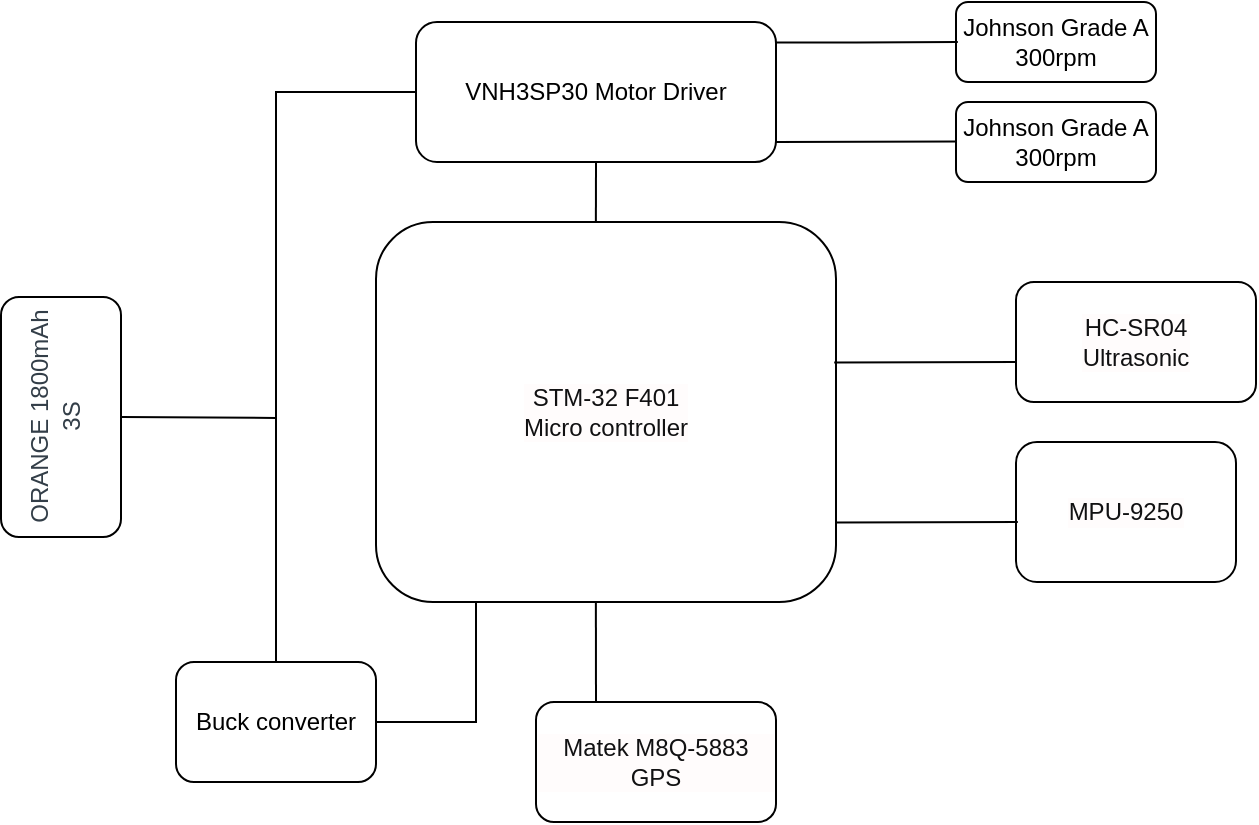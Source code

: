 <mxfile version="17.5.0" type="device"><diagram id="B095lPG-_4MU9BpSfTT3" name="Page-1"><mxGraphModel dx="1453" dy="820" grid="1" gridSize="10" guides="1" tooltips="1" connect="1" arrows="1" fold="1" page="1" pageScale="1" pageWidth="850" pageHeight="1100" math="0" shadow="0"><root><mxCell id="0"/><mxCell id="1" parent="0"/><mxCell id="uYIiVFCoQzqRn4Q6k0h5-3" value="STM-32 F401&lt;br&gt;Micro controller" style="rounded=1;whiteSpace=wrap;html=1;labelBackgroundColor=#FFFCFC;fontColor=#111112;" parent="1" vertex="1"><mxGeometry x="290" y="130" width="230" height="190" as="geometry"/></mxCell><mxCell id="uYIiVFCoQzqRn4Q6k0h5-4" value="HC-SR04&lt;br&gt;Ultrasonic" style="rounded=1;whiteSpace=wrap;html=1;labelBackgroundColor=#FFFCFC;fontColor=#111112;" parent="1" vertex="1"><mxGeometry x="610" y="160" width="120" height="60" as="geometry"/></mxCell><mxCell id="uYIiVFCoQzqRn4Q6k0h5-5" value="MPU-9250" style="rounded=1;whiteSpace=wrap;html=1;labelBackgroundColor=#FFFCFC;fontColor=#111112;" parent="1" vertex="1"><mxGeometry x="610" y="240" width="110" height="70" as="geometry"/></mxCell><mxCell id="uYIiVFCoQzqRn4Q6k0h5-6" value="Matek M8Q-5883 GPS" style="rounded=1;whiteSpace=wrap;html=1;labelBackgroundColor=#FFFCFC;fontColor=#111112;" parent="1" vertex="1"><mxGeometry x="370" y="370" width="120" height="60" as="geometry"/></mxCell><mxCell id="L6UKvNgGxVhYIC0zaSP9-7" style="edgeStyle=none;rounded=0;orthogonalLoop=1;jettySize=auto;html=1;exitX=0.5;exitY=1;exitDx=0;exitDy=0;endArrow=none;endFill=0;entryX=0;entryY=0.5;entryDx=0;entryDy=0;" edge="1" parent="1" source="tK23bqZ6_Czorj_P_Bk--1" target="tK23bqZ6_Czorj_P_Bk--6"><mxGeometry relative="1" as="geometry"><mxPoint x="300" y="110" as="targetPoint"/><Array as="points"><mxPoint x="240" y="228"/><mxPoint x="240" y="65"/></Array></mxGeometry></mxCell><mxCell id="tK23bqZ6_Czorj_P_Bk--1" value="&lt;p style=&quot;box-sizing: border-box ; margin-top: 0px ; margin-bottom: 0.48em ; line-height: 1.28em ; color: rgb(51 , 62 , 72)&quot;&gt;&lt;font style=&quot;line-height: 1.2 ; font-size: 12px&quot;&gt;ORANGE 1800mAh 3S&lt;/font&gt;&lt;/p&gt;" style="rounded=1;whiteSpace=wrap;html=1;rotation=-90;" parent="1" vertex="1"><mxGeometry x="72.5" y="197.5" width="120" height="60" as="geometry"/></mxCell><mxCell id="L6UKvNgGxVhYIC0zaSP9-6" style="edgeStyle=none;rounded=0;orthogonalLoop=1;jettySize=auto;html=1;exitX=0.5;exitY=0;exitDx=0;exitDy=0;endArrow=none;endFill=0;" edge="1" parent="1" source="tK23bqZ6_Czorj_P_Bk--5"><mxGeometry relative="1" as="geometry"><mxPoint x="240" y="220" as="targetPoint"/></mxGeometry></mxCell><mxCell id="tK23bqZ6_Czorj_P_Bk--5" value="Buck converter" style="rounded=1;whiteSpace=wrap;html=1;align=center;" parent="1" vertex="1"><mxGeometry x="190" y="350" width="100" height="60" as="geometry"/></mxCell><mxCell id="tK23bqZ6_Czorj_P_Bk--6" value="VNH3SP30 Motor Driver" style="rounded=1;whiteSpace=wrap;html=1;" parent="1" vertex="1"><mxGeometry x="310" y="30" width="180" height="70" as="geometry"/></mxCell><mxCell id="tK23bqZ6_Czorj_P_Bk--7" value="Johnson Grade A 300rpm" style="rounded=1;whiteSpace=wrap;html=1;" parent="1" vertex="1"><mxGeometry x="580" y="20" width="100" height="40" as="geometry"/></mxCell><mxCell id="tK23bqZ6_Czorj_P_Bk--11" value="" style="endArrow=none;html=1;rounded=0;exitX=0.478;exitY=0.002;exitDx=0;exitDy=0;exitPerimeter=0;" parent="1" source="uYIiVFCoQzqRn4Q6k0h5-3" edge="1"><mxGeometry width="50" height="50" relative="1" as="geometry"><mxPoint x="400" y="130" as="sourcePoint"/><mxPoint x="400" y="100" as="targetPoint"/></mxGeometry></mxCell><mxCell id="tK23bqZ6_Czorj_P_Bk--12" value="" style="endArrow=none;html=1;rounded=0;entryX=0.013;entryY=0.44;entryDx=0;entryDy=0;entryPerimeter=0;" parent="1" edge="1"><mxGeometry width="50" height="50" relative="1" as="geometry"><mxPoint x="490" y="90" as="sourcePoint"/><mxPoint x="580.91" y="89.8" as="targetPoint"/></mxGeometry></mxCell><mxCell id="tK23bqZ6_Czorj_P_Bk--13" value="" style="endArrow=none;html=1;rounded=0;entryX=0.013;entryY=0.44;entryDx=0;entryDy=0;entryPerimeter=0;" parent="1" edge="1"><mxGeometry width="50" height="50" relative="1" as="geometry"><mxPoint x="490.0" y="40.2" as="sourcePoint"/><mxPoint x="580.91" y="40.0" as="targetPoint"/><Array as="points"><mxPoint x="530" y="40.2"/></Array></mxGeometry></mxCell><mxCell id="tK23bqZ6_Czorj_P_Bk--15" value="" style="endArrow=none;html=1;rounded=0;entryX=0.013;entryY=0.44;entryDx=0;entryDy=0;entryPerimeter=0;" parent="1" edge="1"><mxGeometry width="50" height="50" relative="1" as="geometry"><mxPoint x="519.09" y="200.2" as="sourcePoint"/><mxPoint x="610" y="200" as="targetPoint"/></mxGeometry></mxCell><mxCell id="tK23bqZ6_Czorj_P_Bk--16" value="" style="endArrow=none;html=1;rounded=0;entryX=0.013;entryY=0.44;entryDx=0;entryDy=0;entryPerimeter=0;" parent="1" edge="1"><mxGeometry width="50" height="50" relative="1" as="geometry"><mxPoint x="520.0" y="280.2" as="sourcePoint"/><mxPoint x="610.91" y="280" as="targetPoint"/></mxGeometry></mxCell><mxCell id="tK23bqZ6_Czorj_P_Bk--17" value="" style="endArrow=none;html=1;rounded=0;entryX=0.25;entryY=0;entryDx=0;entryDy=0;exitX=0.478;exitY=1;exitDx=0;exitDy=0;exitPerimeter=0;" parent="1" source="uYIiVFCoQzqRn4Q6k0h5-3" target="uYIiVFCoQzqRn4Q6k0h5-6" edge="1"><mxGeometry width="50" height="50" relative="1" as="geometry"><mxPoint x="400" y="330" as="sourcePoint"/><mxPoint x="490" y="340" as="targetPoint"/></mxGeometry></mxCell><mxCell id="tK23bqZ6_Czorj_P_Bk--22" value="" style="endArrow=none;html=1;rounded=0;entryX=1;entryY=0.5;entryDx=0;entryDy=0;" parent="1" edge="1" target="tK23bqZ6_Czorj_P_Bk--5"><mxGeometry width="50" height="50" relative="1" as="geometry"><mxPoint x="340" y="320" as="sourcePoint"/><mxPoint x="340" y="380" as="targetPoint"/><Array as="points"><mxPoint x="340" y="380"/></Array></mxGeometry></mxCell><mxCell id="L6UKvNgGxVhYIC0zaSP9-1" value="Johnson Grade A 300rpm" style="rounded=1;whiteSpace=wrap;html=1;" vertex="1" parent="1"><mxGeometry x="580" y="70" width="100" height="40" as="geometry"/></mxCell></root></mxGraphModel></diagram></mxfile>